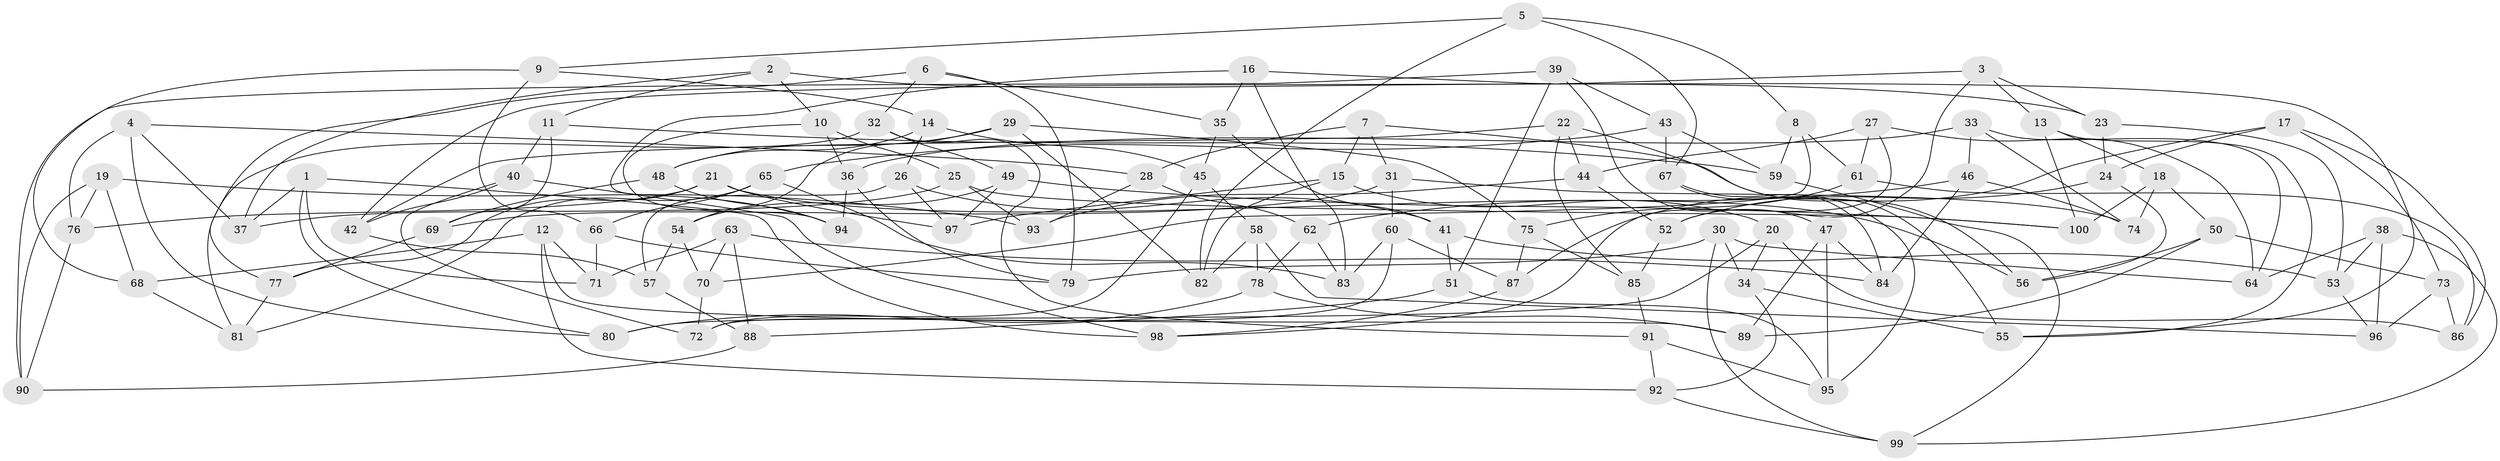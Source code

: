 // Generated by graph-tools (version 1.1) at 2025/50/03/09/25 03:50:50]
// undirected, 100 vertices, 200 edges
graph export_dot {
graph [start="1"]
  node [color=gray90,style=filled];
  1;
  2;
  3;
  4;
  5;
  6;
  7;
  8;
  9;
  10;
  11;
  12;
  13;
  14;
  15;
  16;
  17;
  18;
  19;
  20;
  21;
  22;
  23;
  24;
  25;
  26;
  27;
  28;
  29;
  30;
  31;
  32;
  33;
  34;
  35;
  36;
  37;
  38;
  39;
  40;
  41;
  42;
  43;
  44;
  45;
  46;
  47;
  48;
  49;
  50;
  51;
  52;
  53;
  54;
  55;
  56;
  57;
  58;
  59;
  60;
  61;
  62;
  63;
  64;
  65;
  66;
  67;
  68;
  69;
  70;
  71;
  72;
  73;
  74;
  75;
  76;
  77;
  78;
  79;
  80;
  81;
  82;
  83;
  84;
  85;
  86;
  87;
  88;
  89;
  90;
  91;
  92;
  93;
  94;
  95;
  96;
  97;
  98;
  99;
  100;
  1 -- 71;
  1 -- 98;
  1 -- 80;
  1 -- 37;
  2 -- 10;
  2 -- 11;
  2 -- 23;
  2 -- 37;
  3 -- 42;
  3 -- 13;
  3 -- 23;
  3 -- 52;
  4 -- 37;
  4 -- 80;
  4 -- 76;
  4 -- 28;
  5 -- 67;
  5 -- 9;
  5 -- 82;
  5 -- 8;
  6 -- 35;
  6 -- 77;
  6 -- 79;
  6 -- 32;
  7 -- 28;
  7 -- 31;
  7 -- 56;
  7 -- 15;
  8 -- 59;
  8 -- 61;
  8 -- 70;
  9 -- 14;
  9 -- 66;
  9 -- 68;
  10 -- 25;
  10 -- 36;
  10 -- 94;
  11 -- 40;
  11 -- 59;
  11 -- 69;
  12 -- 89;
  12 -- 68;
  12 -- 92;
  12 -- 71;
  13 -- 18;
  13 -- 55;
  13 -- 100;
  14 -- 48;
  14 -- 26;
  14 -- 45;
  15 -- 82;
  15 -- 97;
  15 -- 20;
  16 -- 35;
  16 -- 55;
  16 -- 94;
  16 -- 83;
  17 -- 73;
  17 -- 86;
  17 -- 87;
  17 -- 24;
  18 -- 100;
  18 -- 74;
  18 -- 50;
  19 -- 68;
  19 -- 90;
  19 -- 93;
  19 -- 76;
  20 -- 80;
  20 -- 34;
  20 -- 86;
  21 -- 77;
  21 -- 97;
  21 -- 76;
  21 -- 56;
  22 -- 42;
  22 -- 55;
  22 -- 85;
  22 -- 44;
  23 -- 53;
  23 -- 24;
  24 -- 56;
  24 -- 52;
  25 -- 100;
  25 -- 93;
  25 -- 37;
  26 -- 97;
  26 -- 41;
  26 -- 57;
  27 -- 98;
  27 -- 61;
  27 -- 64;
  27 -- 44;
  28 -- 62;
  28 -- 93;
  29 -- 48;
  29 -- 75;
  29 -- 54;
  29 -- 82;
  30 -- 99;
  30 -- 79;
  30 -- 64;
  30 -- 34;
  31 -- 74;
  31 -- 69;
  31 -- 60;
  32 -- 81;
  32 -- 49;
  32 -- 91;
  33 -- 74;
  33 -- 36;
  33 -- 46;
  33 -- 64;
  34 -- 92;
  34 -- 55;
  35 -- 45;
  35 -- 41;
  36 -- 94;
  36 -- 79;
  38 -- 96;
  38 -- 64;
  38 -- 99;
  38 -- 53;
  39 -- 90;
  39 -- 47;
  39 -- 43;
  39 -- 51;
  40 -- 42;
  40 -- 98;
  40 -- 72;
  41 -- 53;
  41 -- 51;
  42 -- 57;
  43 -- 59;
  43 -- 65;
  43 -- 67;
  44 -- 93;
  44 -- 52;
  45 -- 72;
  45 -- 58;
  46 -- 84;
  46 -- 74;
  46 -- 62;
  47 -- 89;
  47 -- 95;
  47 -- 84;
  48 -- 94;
  48 -- 69;
  49 -- 100;
  49 -- 54;
  49 -- 97;
  50 -- 89;
  50 -- 56;
  50 -- 73;
  51 -- 95;
  51 -- 88;
  52 -- 85;
  53 -- 96;
  54 -- 70;
  54 -- 57;
  57 -- 88;
  58 -- 78;
  58 -- 96;
  58 -- 82;
  59 -- 99;
  60 -- 87;
  60 -- 83;
  60 -- 72;
  61 -- 75;
  61 -- 86;
  62 -- 78;
  62 -- 83;
  63 -- 88;
  63 -- 84;
  63 -- 71;
  63 -- 70;
  65 -- 83;
  65 -- 81;
  65 -- 66;
  66 -- 79;
  66 -- 71;
  67 -- 84;
  67 -- 95;
  68 -- 81;
  69 -- 77;
  70 -- 72;
  73 -- 96;
  73 -- 86;
  75 -- 87;
  75 -- 85;
  76 -- 90;
  77 -- 81;
  78 -- 89;
  78 -- 80;
  85 -- 91;
  87 -- 98;
  88 -- 90;
  91 -- 92;
  91 -- 95;
  92 -- 99;
}
